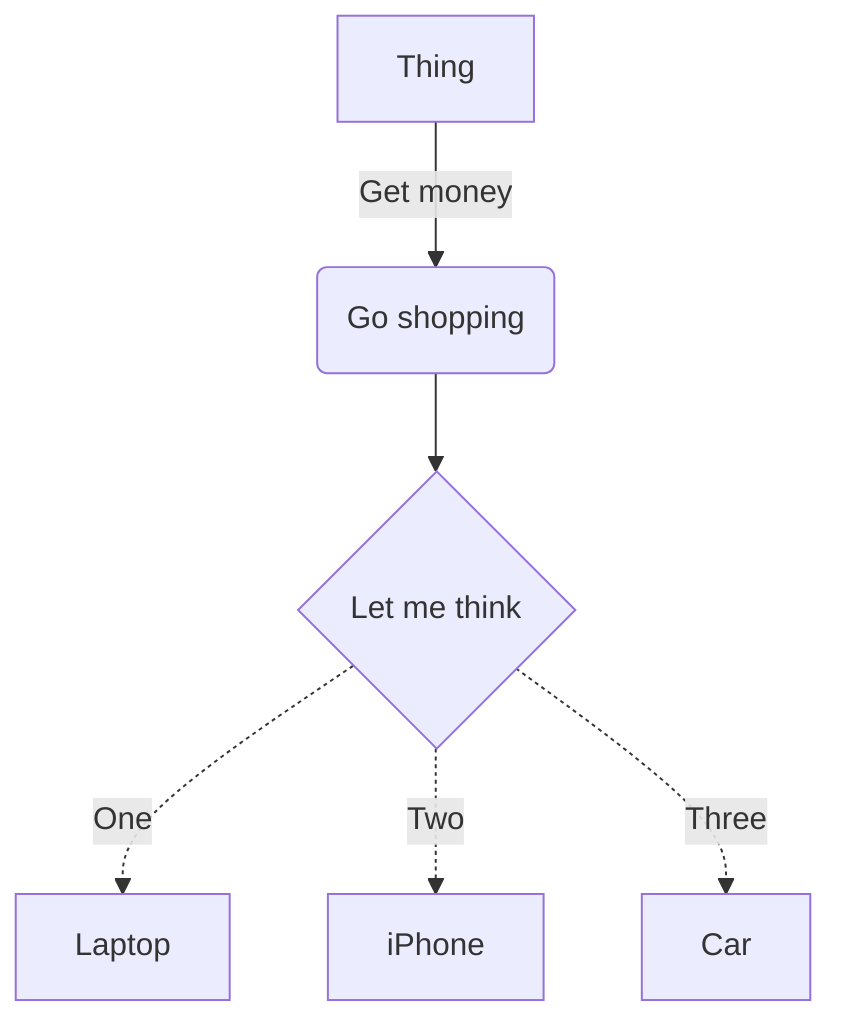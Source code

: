 graph TD
A[Thing] -->|Get money| B(Go shopping)
B --> C{Let me think}
C -.->|One| D[Laptop]
C -.->|Two| E[iPhone]
C -.->|Three| F[Car]

%% OXDRAW LAYOUT START
%% {
%%   "nodes": {
%%     "C": {
%%       "x": 398.25525,
%%       "y": 330.93646
%%     },
%%     "E": {
%%       "x": 526.2337,
%%       "y": 471.22128
%%     },
%%     "A": {
%%       "x": 471.78036,
%%       "y": 216.8561
%%     },
%%     "F": {
%%       "x": 367.07233,
%%       "y": 443.39658
%%     },
%%     "D": {
%%       "x": 206.29227,
%%       "y": 383.86423
%%     }
%%   },
%%   "edges": {},
%%   "node_styles": {},
%%   "edge_styles": {
%%     "A --> B": {
%%       "line": "dashed",
%%       "color": "#1153c5",
%%       "arrow": "both"
%%     }
%%   }
%% }
%% OXDRAW LAYOUT END